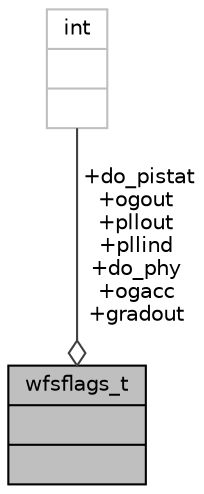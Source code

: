 digraph "wfsflags_t"
{
 // INTERACTIVE_SVG=YES
  bgcolor="transparent";
  edge [fontname="Helvetica",fontsize="10",labelfontname="Helvetica",labelfontsize="10"];
  node [fontname="Helvetica",fontsize="10",shape=record];
  Node262 [label="{wfsflags_t\n||}",height=0.2,width=0.4,color="black", fillcolor="grey75", style="filled", fontcolor="black"];
  Node263 -> Node262 [color="grey25",fontsize="10",style="solid",label=" +do_pistat\n+ogout\n+pllout\n+pllind\n+do_phy\n+ogacc\n+gradout" ,arrowhead="odiamond",fontname="Helvetica"];
  Node263 [label="{int\n||}",height=0.2,width=0.4,color="grey75"];
}
